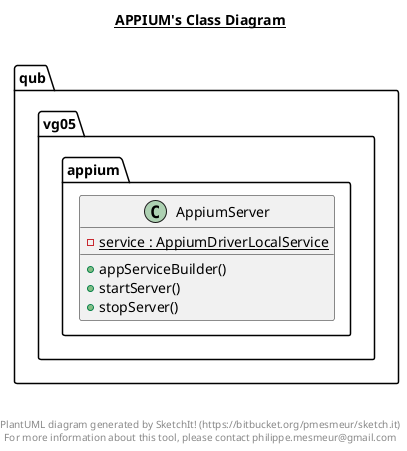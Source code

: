@startuml

title __APPIUM's Class Diagram__\n

  namespace qub.vg05 {
    namespace appium {
      class qub.vg05.appium.AppiumServer {
          {static} - service : AppiumDriverLocalService
          + appServiceBuilder()
          + startServer()
          + stopServer()
      }
    }
  }
  



right footer


PlantUML diagram generated by SketchIt! (https://bitbucket.org/pmesmeur/sketch.it)
For more information about this tool, please contact philippe.mesmeur@gmail.com
endfooter

@enduml
